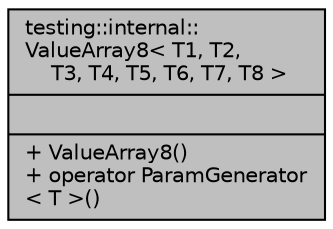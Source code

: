 digraph "testing::internal::ValueArray8&lt; T1, T2, T3, T4, T5, T6, T7, T8 &gt;"
{
 // LATEX_PDF_SIZE
  edge [fontname="Helvetica",fontsize="10",labelfontname="Helvetica",labelfontsize="10"];
  node [fontname="Helvetica",fontsize="10",shape=record];
  Node1 [label="{testing::internal::\lValueArray8\< T1, T2,\l T3, T4, T5, T6, T7, T8 \>\n||+ ValueArray8()\l+ operator ParamGenerator\l\< T \>()\l}",height=0.2,width=0.4,color="black", fillcolor="grey75", style="filled", fontcolor="black",tooltip=" "];
}

